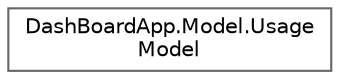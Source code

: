 digraph "Graphical Class Hierarchy"
{
 // INTERACTIVE_SVG=YES
 // LATEX_PDF_SIZE
  bgcolor="transparent";
  edge [fontname=Helvetica,fontsize=10,labelfontname=Helvetica,labelfontsize=10];
  node [fontname=Helvetica,fontsize=10,shape=box,height=0.2,width=0.4];
  rankdir="LR";
  Node0 [id="Node000000",label="DashBoardApp.Model.Usage\lModel",height=0.2,width=0.4,color="grey40", fillcolor="white", style="filled",URL="$class_dash_board_app_1_1_model_1_1_usage_model.html",tooltip=" "];
}
